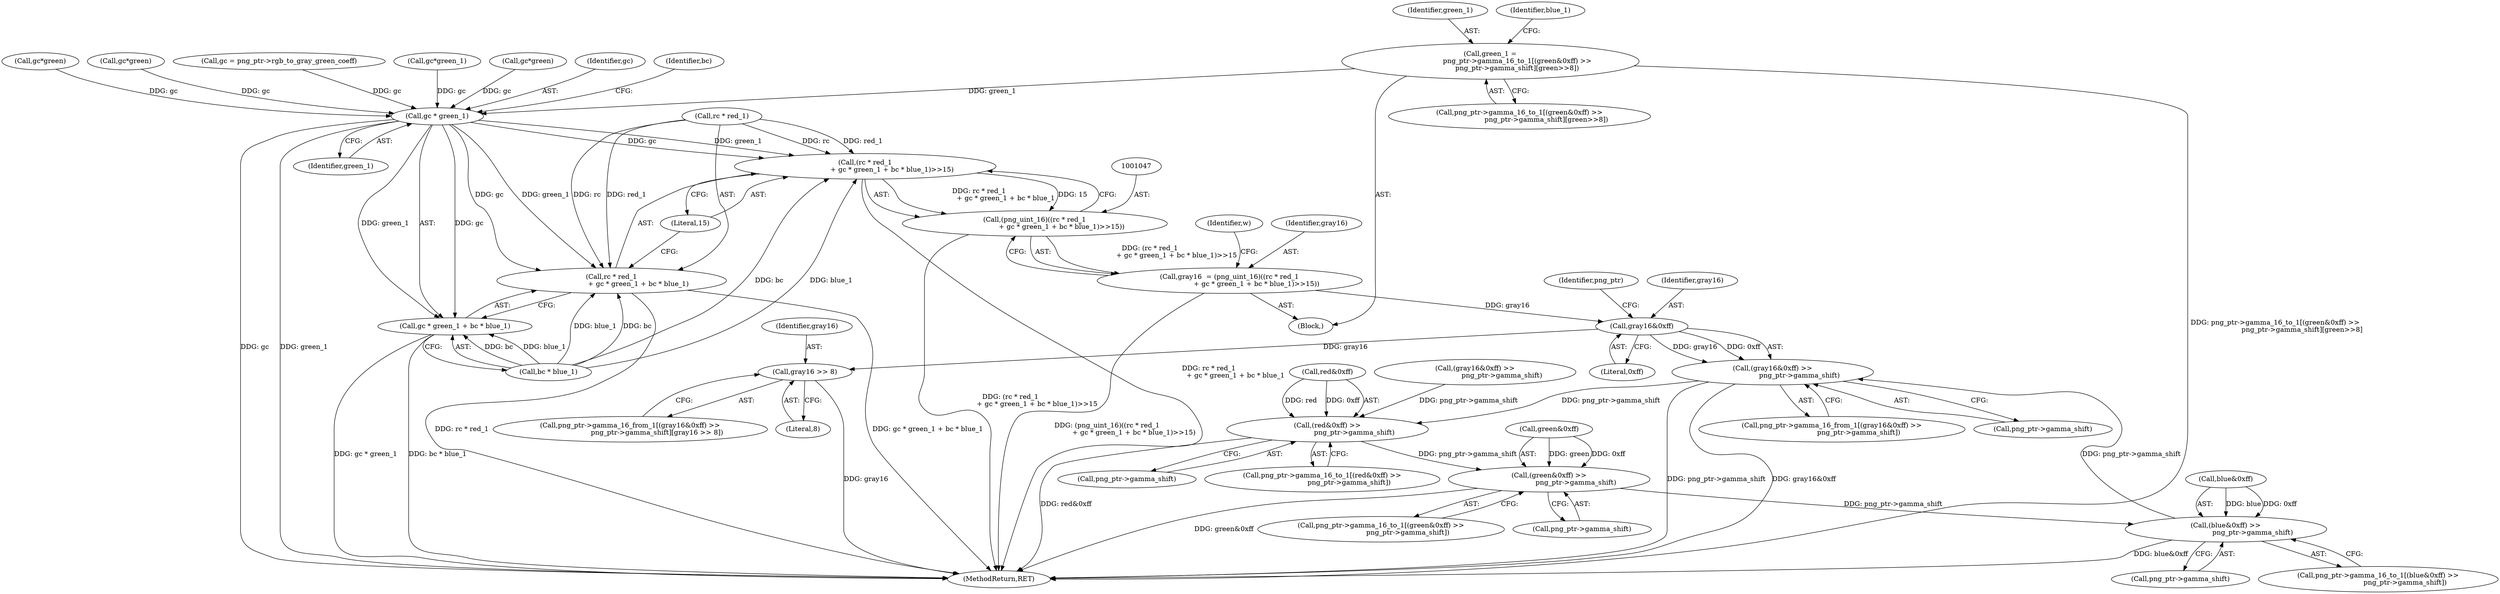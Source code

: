 digraph "0_Chrome_7f3d85b096f66870a15b37c2f40b219b2e292693_9@array" {
"1001008" [label="(Call,green_1 =\n                         png_ptr->gamma_16_to_1[(green&0xff) >>\n                         png_ptr->gamma_shift][green>>8])"];
"1001054" [label="(Call,gc * green_1)"];
"1001048" [label="(Call,(rc * red_1\n                         + gc * green_1 + bc * blue_1)>>15)"];
"1001046" [label="(Call,(png_uint_16)((rc * red_1\n                         + gc * green_1 + bc * blue_1)>>15))"];
"1001044" [label="(Call,gray16  = (png_uint_16)((rc * red_1\n                         + gc * green_1 + bc * blue_1)>>15))"];
"1001069" [label="(Call,gray16&0xff)"];
"1001068" [label="(Call,(gray16&0xff) >>\n                         png_ptr->gamma_shift)"];
"1000997" [label="(Call,(red&0xff) >>\n                         png_ptr->gamma_shift)"];
"1001015" [label="(Call,(green&0xff) >>\n                         png_ptr->gamma_shift)"];
"1001033" [label="(Call,(blue&0xff) >>\n                         png_ptr->gamma_shift)"];
"1001075" [label="(Call,gray16 >> 8)"];
"1001049" [label="(Call,rc * red_1\n                         + gc * green_1 + bc * blue_1)"];
"1001053" [label="(Call,gc * green_1 + bc * blue_1)"];
"1001037" [label="(Call,png_ptr->gamma_shift)"];
"1001062" [label="(Identifier,w)"];
"1001033" [label="(Call,(blue&0xff) >>\n                         png_ptr->gamma_shift)"];
"1001057" [label="(Call,bc * blue_1)"];
"1000998" [label="(Call,red&0xff)"];
"1001034" [label="(Call,blue&0xff)"];
"1000513" [label="(Call,gc*green_1)"];
"1001071" [label="(Literal,0xff)"];
"1001009" [label="(Identifier,green_1)"];
"1000323" [label="(Call,gc*green)"];
"1000527" [label="(Call,(gray16&0xff) >>\n                         png_ptr->gamma_shift)"];
"1001060" [label="(Literal,15)"];
"1001050" [label="(Call,rc * red_1)"];
"1001055" [label="(Identifier,gc)"];
"1001073" [label="(Identifier,png_ptr)"];
"1001072" [label="(Call,png_ptr->gamma_shift)"];
"1001058" [label="(Identifier,bc)"];
"1001064" [label="(Call,png_ptr->gamma_16_from_1[(gray16&0xff) >>\n                         png_ptr->gamma_shift])"];
"1001029" [label="(Call,png_ptr->gamma_16_to_1[(blue&0xff) >>\n                         png_ptr->gamma_shift])"];
"1001011" [label="(Call,png_ptr->gamma_16_to_1[(green&0xff) >>\n                         png_ptr->gamma_shift])"];
"1001045" [label="(Identifier,gray16)"];
"1001008" [label="(Call,green_1 =\n                         png_ptr->gamma_16_to_1[(green&0xff) >>\n                         png_ptr->gamma_shift][green>>8])"];
"1001069" [label="(Call,gray16&0xff)"];
"1001075" [label="(Call,gray16 >> 8)"];
"1001049" [label="(Call,rc * red_1\n                         + gc * green_1 + bc * blue_1)"];
"1000664" [label="(Call,gc*green)"];
"1001001" [label="(Call,png_ptr->gamma_shift)"];
"1000245" [label="(Call,gc*green)"];
"1000133" [label="(Call,gc = png_ptr->rgb_to_gray_green_coeff)"];
"1000988" [label="(Block,)"];
"1001076" [label="(Identifier,gray16)"];
"1001015" [label="(Call,(green&0xff) >>\n                         png_ptr->gamma_shift)"];
"1001056" [label="(Identifier,green_1)"];
"1001016" [label="(Call,green&0xff)"];
"1001048" [label="(Call,(rc * red_1\n                         + gc * green_1 + bc * blue_1)>>15)"];
"1001077" [label="(Literal,8)"];
"1001019" [label="(Call,png_ptr->gamma_shift)"];
"1000993" [label="(Call,png_ptr->gamma_16_to_1[(red&0xff) >>\n                         png_ptr->gamma_shift])"];
"1001285" [label="(MethodReturn,RET)"];
"1001063" [label="(Call,png_ptr->gamma_16_from_1[(gray16&0xff) >>\n                         png_ptr->gamma_shift][gray16 >> 8])"];
"1001068" [label="(Call,(gray16&0xff) >>\n                         png_ptr->gamma_shift)"];
"1001054" [label="(Call,gc * green_1)"];
"1001010" [label="(Call,png_ptr->gamma_16_to_1[(green&0xff) >>\n                         png_ptr->gamma_shift][green>>8])"];
"1000997" [label="(Call,(red&0xff) >>\n                         png_ptr->gamma_shift)"];
"1001027" [label="(Identifier,blue_1)"];
"1001044" [label="(Call,gray16  = (png_uint_16)((rc * red_1\n                         + gc * green_1 + bc * blue_1)>>15))"];
"1001046" [label="(Call,(png_uint_16)((rc * red_1\n                         + gc * green_1 + bc * blue_1)>>15))"];
"1001053" [label="(Call,gc * green_1 + bc * blue_1)"];
"1001070" [label="(Identifier,gray16)"];
"1001008" -> "1000988"  [label="AST: "];
"1001008" -> "1001010"  [label="CFG: "];
"1001009" -> "1001008"  [label="AST: "];
"1001010" -> "1001008"  [label="AST: "];
"1001027" -> "1001008"  [label="CFG: "];
"1001008" -> "1001285"  [label="DDG: png_ptr->gamma_16_to_1[(green&0xff) >>\n                         png_ptr->gamma_shift][green>>8]"];
"1001008" -> "1001054"  [label="DDG: green_1"];
"1001054" -> "1001053"  [label="AST: "];
"1001054" -> "1001056"  [label="CFG: "];
"1001055" -> "1001054"  [label="AST: "];
"1001056" -> "1001054"  [label="AST: "];
"1001058" -> "1001054"  [label="CFG: "];
"1001054" -> "1001285"  [label="DDG: gc"];
"1001054" -> "1001285"  [label="DDG: green_1"];
"1001054" -> "1001048"  [label="DDG: gc"];
"1001054" -> "1001048"  [label="DDG: green_1"];
"1001054" -> "1001049"  [label="DDG: gc"];
"1001054" -> "1001049"  [label="DDG: green_1"];
"1001054" -> "1001053"  [label="DDG: gc"];
"1001054" -> "1001053"  [label="DDG: green_1"];
"1000513" -> "1001054"  [label="DDG: gc"];
"1000133" -> "1001054"  [label="DDG: gc"];
"1000323" -> "1001054"  [label="DDG: gc"];
"1000664" -> "1001054"  [label="DDG: gc"];
"1000245" -> "1001054"  [label="DDG: gc"];
"1001048" -> "1001046"  [label="AST: "];
"1001048" -> "1001060"  [label="CFG: "];
"1001049" -> "1001048"  [label="AST: "];
"1001060" -> "1001048"  [label="AST: "];
"1001046" -> "1001048"  [label="CFG: "];
"1001048" -> "1001285"  [label="DDG: rc * red_1\n                         + gc * green_1 + bc * blue_1"];
"1001048" -> "1001046"  [label="DDG: rc * red_1\n                         + gc * green_1 + bc * blue_1"];
"1001048" -> "1001046"  [label="DDG: 15"];
"1001050" -> "1001048"  [label="DDG: rc"];
"1001050" -> "1001048"  [label="DDG: red_1"];
"1001057" -> "1001048"  [label="DDG: bc"];
"1001057" -> "1001048"  [label="DDG: blue_1"];
"1001046" -> "1001044"  [label="AST: "];
"1001047" -> "1001046"  [label="AST: "];
"1001044" -> "1001046"  [label="CFG: "];
"1001046" -> "1001285"  [label="DDG: (rc * red_1\n                         + gc * green_1 + bc * blue_1)>>15"];
"1001046" -> "1001044"  [label="DDG: (rc * red_1\n                         + gc * green_1 + bc * blue_1)>>15"];
"1001044" -> "1000988"  [label="AST: "];
"1001045" -> "1001044"  [label="AST: "];
"1001062" -> "1001044"  [label="CFG: "];
"1001044" -> "1001285"  [label="DDG: (png_uint_16)((rc * red_1\n                         + gc * green_1 + bc * blue_1)>>15)"];
"1001044" -> "1001069"  [label="DDG: gray16"];
"1001069" -> "1001068"  [label="AST: "];
"1001069" -> "1001071"  [label="CFG: "];
"1001070" -> "1001069"  [label="AST: "];
"1001071" -> "1001069"  [label="AST: "];
"1001073" -> "1001069"  [label="CFG: "];
"1001069" -> "1001068"  [label="DDG: gray16"];
"1001069" -> "1001068"  [label="DDG: 0xff"];
"1001069" -> "1001075"  [label="DDG: gray16"];
"1001068" -> "1001064"  [label="AST: "];
"1001068" -> "1001072"  [label="CFG: "];
"1001072" -> "1001068"  [label="AST: "];
"1001064" -> "1001068"  [label="CFG: "];
"1001068" -> "1001285"  [label="DDG: png_ptr->gamma_shift"];
"1001068" -> "1001285"  [label="DDG: gray16&0xff"];
"1001068" -> "1000997"  [label="DDG: png_ptr->gamma_shift"];
"1001033" -> "1001068"  [label="DDG: png_ptr->gamma_shift"];
"1000997" -> "1000993"  [label="AST: "];
"1000997" -> "1001001"  [label="CFG: "];
"1000998" -> "1000997"  [label="AST: "];
"1001001" -> "1000997"  [label="AST: "];
"1000993" -> "1000997"  [label="CFG: "];
"1000997" -> "1001285"  [label="DDG: red&0xff"];
"1000998" -> "1000997"  [label="DDG: red"];
"1000998" -> "1000997"  [label="DDG: 0xff"];
"1000527" -> "1000997"  [label="DDG: png_ptr->gamma_shift"];
"1000997" -> "1001015"  [label="DDG: png_ptr->gamma_shift"];
"1001015" -> "1001011"  [label="AST: "];
"1001015" -> "1001019"  [label="CFG: "];
"1001016" -> "1001015"  [label="AST: "];
"1001019" -> "1001015"  [label="AST: "];
"1001011" -> "1001015"  [label="CFG: "];
"1001015" -> "1001285"  [label="DDG: green&0xff"];
"1001016" -> "1001015"  [label="DDG: green"];
"1001016" -> "1001015"  [label="DDG: 0xff"];
"1001015" -> "1001033"  [label="DDG: png_ptr->gamma_shift"];
"1001033" -> "1001029"  [label="AST: "];
"1001033" -> "1001037"  [label="CFG: "];
"1001034" -> "1001033"  [label="AST: "];
"1001037" -> "1001033"  [label="AST: "];
"1001029" -> "1001033"  [label="CFG: "];
"1001033" -> "1001285"  [label="DDG: blue&0xff"];
"1001034" -> "1001033"  [label="DDG: blue"];
"1001034" -> "1001033"  [label="DDG: 0xff"];
"1001075" -> "1001063"  [label="AST: "];
"1001075" -> "1001077"  [label="CFG: "];
"1001076" -> "1001075"  [label="AST: "];
"1001077" -> "1001075"  [label="AST: "];
"1001063" -> "1001075"  [label="CFG: "];
"1001075" -> "1001285"  [label="DDG: gray16"];
"1001049" -> "1001053"  [label="CFG: "];
"1001050" -> "1001049"  [label="AST: "];
"1001053" -> "1001049"  [label="AST: "];
"1001060" -> "1001049"  [label="CFG: "];
"1001049" -> "1001285"  [label="DDG: rc * red_1"];
"1001049" -> "1001285"  [label="DDG: gc * green_1 + bc * blue_1"];
"1001050" -> "1001049"  [label="DDG: rc"];
"1001050" -> "1001049"  [label="DDG: red_1"];
"1001057" -> "1001049"  [label="DDG: bc"];
"1001057" -> "1001049"  [label="DDG: blue_1"];
"1001053" -> "1001057"  [label="CFG: "];
"1001057" -> "1001053"  [label="AST: "];
"1001053" -> "1001285"  [label="DDG: bc * blue_1"];
"1001053" -> "1001285"  [label="DDG: gc * green_1"];
"1001057" -> "1001053"  [label="DDG: bc"];
"1001057" -> "1001053"  [label="DDG: blue_1"];
}
